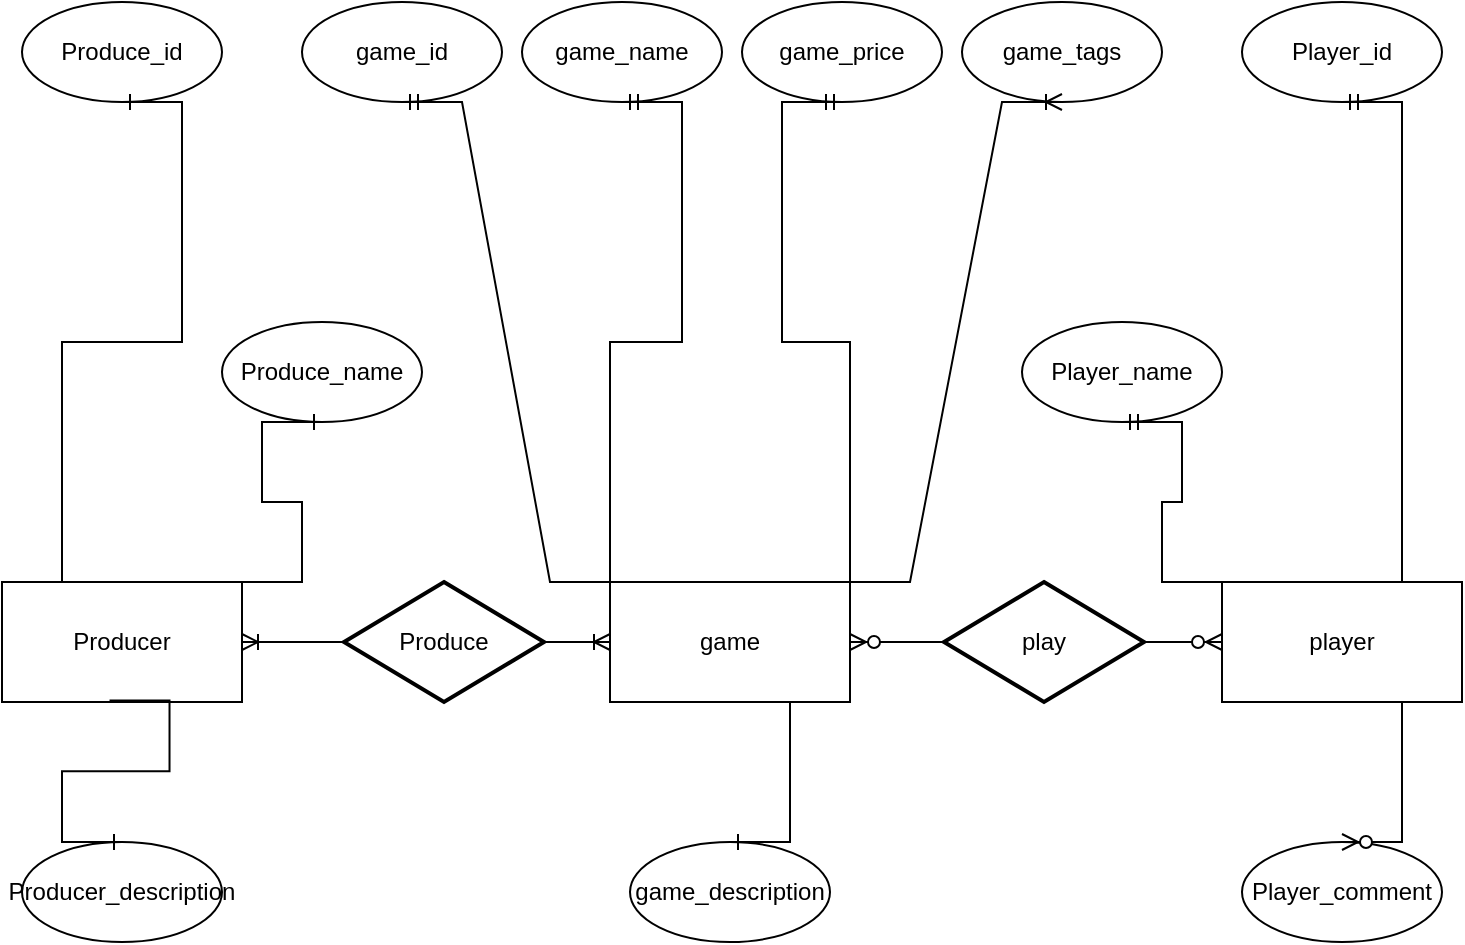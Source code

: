 <mxfile version="21.7.4" type="github">
  <diagram name="第 1 页" id="oKkxI-fKdz2ocC894qj6">
    <mxGraphModel dx="1502" dy="600" grid="1" gridSize="10" guides="1" tooltips="1" connect="1" arrows="1" fold="1" page="1" pageScale="1" pageWidth="827" pageHeight="1169" math="0" shadow="0">
      <root>
        <mxCell id="0" />
        <mxCell id="1" parent="0" />
        <mxCell id="lifC318PrZKDhgt-QXer-1" value="" style="rounded=0;whiteSpace=wrap;html=1;" parent="1" vertex="1">
          <mxGeometry x="49" y="570" width="120" height="60" as="geometry" />
        </mxCell>
        <mxCell id="lifC318PrZKDhgt-QXer-2" value="" style="rounded=0;whiteSpace=wrap;html=1;" parent="1" vertex="1">
          <mxGeometry x="659" y="570" width="120" height="60" as="geometry" />
        </mxCell>
        <mxCell id="lifC318PrZKDhgt-QXer-3" value="" style="rounded=0;whiteSpace=wrap;html=1;" parent="1" vertex="1">
          <mxGeometry x="353" y="570" width="120" height="60" as="geometry" />
        </mxCell>
        <mxCell id="lifC318PrZKDhgt-QXer-7" value="Producer" style="text;html=1;strokeColor=none;fillColor=none;align=center;verticalAlign=middle;whiteSpace=wrap;rounded=0;" parent="1" vertex="1">
          <mxGeometry x="79" y="585" width="60" height="30" as="geometry" />
        </mxCell>
        <mxCell id="lifC318PrZKDhgt-QXer-8" value="game" style="text;html=1;strokeColor=none;fillColor=none;align=center;verticalAlign=middle;whiteSpace=wrap;rounded=0;" parent="1" vertex="1">
          <mxGeometry x="383" y="585" width="60" height="30" as="geometry" />
        </mxCell>
        <mxCell id="lifC318PrZKDhgt-QXer-9" value="player" style="text;html=1;strokeColor=none;fillColor=none;align=center;verticalAlign=middle;whiteSpace=wrap;rounded=0;" parent="1" vertex="1">
          <mxGeometry x="689" y="585" width="60" height="30" as="geometry" />
        </mxCell>
        <mxCell id="lifC318PrZKDhgt-QXer-10" value="" style="ellipse;whiteSpace=wrap;html=1;" parent="1" vertex="1">
          <mxGeometry x="199" y="280" width="100" height="50" as="geometry" />
        </mxCell>
        <mxCell id="lifC318PrZKDhgt-QXer-12" value="game_id" style="text;html=1;strokeColor=none;fillColor=none;align=center;verticalAlign=middle;whiteSpace=wrap;rounded=0;" parent="1" vertex="1">
          <mxGeometry x="219" y="290" width="60" height="30" as="geometry" />
        </mxCell>
        <mxCell id="lifC318PrZKDhgt-QXer-13" value="" style="strokeWidth=2;html=1;shape=mxgraph.flowchart.decision;whiteSpace=wrap;" parent="1" vertex="1">
          <mxGeometry x="220" y="570" width="100" height="60" as="geometry" />
        </mxCell>
        <mxCell id="lifC318PrZKDhgt-QXer-14" value="Produce" style="text;html=1;strokeColor=none;fillColor=none;align=center;verticalAlign=middle;whiteSpace=wrap;rounded=0;" parent="1" vertex="1">
          <mxGeometry x="240" y="585" width="60" height="30" as="geometry" />
        </mxCell>
        <mxCell id="lifC318PrZKDhgt-QXer-16" value="" style="strokeWidth=2;html=1;shape=mxgraph.flowchart.decision;whiteSpace=wrap;" parent="1" vertex="1">
          <mxGeometry x="520" y="570" width="100" height="60" as="geometry" />
        </mxCell>
        <mxCell id="lifC318PrZKDhgt-QXer-15" value="play" style="text;html=1;strokeColor=none;fillColor=none;align=center;verticalAlign=middle;whiteSpace=wrap;rounded=0;" parent="1" vertex="1">
          <mxGeometry x="540" y="585" width="60" height="30" as="geometry" />
        </mxCell>
        <mxCell id="lifC318PrZKDhgt-QXer-17" value="" style="edgeStyle=entityRelationEdgeStyle;fontSize=12;html=1;endArrow=ERoneToMany;rounded=0;exitX=1;exitY=0.5;exitDx=0;exitDy=0;exitPerimeter=0;entryX=0;entryY=0.5;entryDx=0;entryDy=0;" parent="1" source="lifC318PrZKDhgt-QXer-13" target="lifC318PrZKDhgt-QXer-3" edge="1">
          <mxGeometry width="100" height="100" relative="1" as="geometry">
            <mxPoint x="360" y="590" as="sourcePoint" />
            <mxPoint x="460" y="490" as="targetPoint" />
          </mxGeometry>
        </mxCell>
        <mxCell id="lifC318PrZKDhgt-QXer-18" value="" style="edgeStyle=entityRelationEdgeStyle;fontSize=12;html=1;endArrow=ERoneToMany;rounded=0;exitX=0;exitY=0.5;exitDx=0;exitDy=0;exitPerimeter=0;entryX=1;entryY=0.5;entryDx=0;entryDy=0;" parent="1" source="lifC318PrZKDhgt-QXer-13" target="lifC318PrZKDhgt-QXer-1" edge="1">
          <mxGeometry width="100" height="100" relative="1" as="geometry">
            <mxPoint x="360" y="590" as="sourcePoint" />
            <mxPoint x="460" y="490" as="targetPoint" />
          </mxGeometry>
        </mxCell>
        <mxCell id="lifC318PrZKDhgt-QXer-23" value="" style="edgeStyle=entityRelationEdgeStyle;fontSize=12;html=1;endArrow=ERzeroToMany;endFill=1;rounded=0;exitX=1;exitY=0.5;exitDx=0;exitDy=0;exitPerimeter=0;entryX=0;entryY=0.5;entryDx=0;entryDy=0;" parent="1" source="lifC318PrZKDhgt-QXer-16" target="lifC318PrZKDhgt-QXer-2" edge="1">
          <mxGeometry width="100" height="100" relative="1" as="geometry">
            <mxPoint x="360" y="490" as="sourcePoint" />
            <mxPoint x="460" y="390" as="targetPoint" />
          </mxGeometry>
        </mxCell>
        <mxCell id="lifC318PrZKDhgt-QXer-24" value="" style="edgeStyle=entityRelationEdgeStyle;fontSize=12;html=1;endArrow=ERzeroToMany;endFill=1;rounded=0;exitX=0;exitY=0.5;exitDx=0;exitDy=0;exitPerimeter=0;entryX=1;entryY=0.5;entryDx=0;entryDy=0;" parent="1" source="lifC318PrZKDhgt-QXer-16" target="lifC318PrZKDhgt-QXer-3" edge="1">
          <mxGeometry width="100" height="100" relative="1" as="geometry">
            <mxPoint x="360" y="490" as="sourcePoint" />
            <mxPoint x="460" y="390" as="targetPoint" />
          </mxGeometry>
        </mxCell>
        <mxCell id="lifC318PrZKDhgt-QXer-25" value="" style="ellipse;whiteSpace=wrap;html=1;" parent="1" vertex="1">
          <mxGeometry x="309" y="280" width="100" height="50" as="geometry" />
        </mxCell>
        <mxCell id="lifC318PrZKDhgt-QXer-26" value="game_name" style="text;html=1;strokeColor=none;fillColor=none;align=center;verticalAlign=middle;whiteSpace=wrap;rounded=0;" parent="1" vertex="1">
          <mxGeometry x="329" y="290" width="60" height="30" as="geometry" />
        </mxCell>
        <mxCell id="lifC318PrZKDhgt-QXer-28" value="" style="ellipse;whiteSpace=wrap;html=1;" parent="1" vertex="1">
          <mxGeometry x="419" y="280" width="100" height="50" as="geometry" />
        </mxCell>
        <mxCell id="lifC318PrZKDhgt-QXer-29" value="game_price" style="text;html=1;strokeColor=none;fillColor=none;align=center;verticalAlign=middle;whiteSpace=wrap;rounded=0;" parent="1" vertex="1">
          <mxGeometry x="439" y="290" width="60" height="30" as="geometry" />
        </mxCell>
        <mxCell id="lifC318PrZKDhgt-QXer-30" value="" style="ellipse;whiteSpace=wrap;html=1;" parent="1" vertex="1">
          <mxGeometry x="529" y="280" width="100" height="50" as="geometry" />
        </mxCell>
        <mxCell id="lifC318PrZKDhgt-QXer-31" value="game_tags" style="text;html=1;strokeColor=none;fillColor=none;align=center;verticalAlign=middle;whiteSpace=wrap;rounded=0;" parent="1" vertex="1">
          <mxGeometry x="549" y="290" width="60" height="30" as="geometry" />
        </mxCell>
        <mxCell id="lifC318PrZKDhgt-QXer-32" value="" style="edgeStyle=entityRelationEdgeStyle;fontSize=12;html=1;endArrow=ERmandOne;rounded=0;exitX=0.25;exitY=0;exitDx=0;exitDy=0;entryX=0.5;entryY=1;entryDx=0;entryDy=0;" parent="1" source="lifC318PrZKDhgt-QXer-3" target="lifC318PrZKDhgt-QXer-25" edge="1">
          <mxGeometry width="100" height="100" relative="1" as="geometry">
            <mxPoint x="360" y="490" as="sourcePoint" />
            <mxPoint x="360" y="330" as="targetPoint" />
            <Array as="points">
              <mxPoint x="340" y="390" />
              <mxPoint x="390" y="510" />
              <mxPoint x="320" y="390" />
              <mxPoint x="360" y="450" />
              <mxPoint x="400" y="390" />
              <mxPoint x="340" y="460" />
              <mxPoint x="360" y="350" />
              <mxPoint x="380" y="340" />
              <mxPoint x="370" y="380" />
            </Array>
          </mxGeometry>
        </mxCell>
        <mxCell id="lifC318PrZKDhgt-QXer-33" value="" style="edgeStyle=entityRelationEdgeStyle;fontSize=12;html=1;endArrow=ERmandOne;rounded=0;exitX=0;exitY=0;exitDx=0;exitDy=0;entryX=0.5;entryY=1;entryDx=0;entryDy=0;" parent="1" source="lifC318PrZKDhgt-QXer-3" target="lifC318PrZKDhgt-QXer-10" edge="1">
          <mxGeometry width="100" height="100" relative="1" as="geometry">
            <mxPoint x="360" y="390" as="sourcePoint" />
            <mxPoint x="460" y="290" as="targetPoint" />
          </mxGeometry>
        </mxCell>
        <mxCell id="lifC318PrZKDhgt-QXer-36" value="" style="edgeStyle=entityRelationEdgeStyle;fontSize=12;html=1;endArrow=ERmandOne;rounded=0;exitX=0.75;exitY=0;exitDx=0;exitDy=0;entryX=0.5;entryY=1;entryDx=0;entryDy=0;" parent="1" source="lifC318PrZKDhgt-QXer-3" target="lifC318PrZKDhgt-QXer-28" edge="1">
          <mxGeometry width="100" height="100" relative="1" as="geometry">
            <mxPoint x="360" y="390" as="sourcePoint" />
            <mxPoint x="460" y="290" as="targetPoint" />
          </mxGeometry>
        </mxCell>
        <mxCell id="lifC318PrZKDhgt-QXer-37" value="" style="edgeStyle=entityRelationEdgeStyle;fontSize=12;html=1;endArrow=ERoneToMany;rounded=0;exitX=1;exitY=0;exitDx=0;exitDy=0;entryX=0.5;entryY=1;entryDx=0;entryDy=0;" parent="1" source="lifC318PrZKDhgt-QXer-3" target="lifC318PrZKDhgt-QXer-30" edge="1">
          <mxGeometry width="100" height="100" relative="1" as="geometry">
            <mxPoint x="360" y="290" as="sourcePoint" />
            <mxPoint x="460" y="190" as="targetPoint" />
          </mxGeometry>
        </mxCell>
        <mxCell id="lifC318PrZKDhgt-QXer-39" value="" style="ellipse;whiteSpace=wrap;html=1;" parent="1" vertex="1">
          <mxGeometry x="59" y="280" width="100" height="50" as="geometry" />
        </mxCell>
        <mxCell id="lifC318PrZKDhgt-QXer-40" value="Produce_id" style="text;html=1;strokeColor=none;fillColor=none;align=center;verticalAlign=middle;whiteSpace=wrap;rounded=0;" parent="1" vertex="1">
          <mxGeometry x="79" y="290" width="60" height="30" as="geometry" />
        </mxCell>
        <mxCell id="lifC318PrZKDhgt-QXer-41" value="" style="ellipse;whiteSpace=wrap;html=1;" parent="1" vertex="1">
          <mxGeometry x="159" y="440" width="100" height="50" as="geometry" />
        </mxCell>
        <mxCell id="lifC318PrZKDhgt-QXer-42" value="Produce_name" style="text;html=1;strokeColor=none;fillColor=none;align=center;verticalAlign=middle;whiteSpace=wrap;rounded=0;" parent="1" vertex="1">
          <mxGeometry x="179" y="450" width="60" height="30" as="geometry" />
        </mxCell>
        <mxCell id="lifC318PrZKDhgt-QXer-48" value="" style="edgeStyle=entityRelationEdgeStyle;fontSize=12;html=1;endArrow=ERone;endFill=1;rounded=0;entryX=0.5;entryY=1;entryDx=0;entryDy=0;exitX=0.5;exitY=0;exitDx=0;exitDy=0;" parent="1" source="lifC318PrZKDhgt-QXer-1" target="lifC318PrZKDhgt-QXer-39" edge="1">
          <mxGeometry width="100" height="100" relative="1" as="geometry">
            <mxPoint x="79" y="570" as="sourcePoint" />
            <mxPoint x="179" y="470" as="targetPoint" />
            <Array as="points">
              <mxPoint x="99" y="510" />
            </Array>
          </mxGeometry>
        </mxCell>
        <mxCell id="lifC318PrZKDhgt-QXer-49" value="" style="edgeStyle=entityRelationEdgeStyle;fontSize=12;html=1;endArrow=ERone;endFill=1;rounded=0;exitX=1;exitY=0;exitDx=0;exitDy=0;entryX=0.5;entryY=1;entryDx=0;entryDy=0;" parent="1" source="lifC318PrZKDhgt-QXer-1" target="lifC318PrZKDhgt-QXer-41" edge="1">
          <mxGeometry width="100" height="100" relative="1" as="geometry">
            <mxPoint x="360" y="590" as="sourcePoint" />
            <mxPoint x="460" y="490" as="targetPoint" />
          </mxGeometry>
        </mxCell>
        <mxCell id="lifC318PrZKDhgt-QXer-50" value="" style="ellipse;whiteSpace=wrap;html=1;" parent="1" vertex="1">
          <mxGeometry x="559" y="440" width="100" height="50" as="geometry" />
        </mxCell>
        <mxCell id="lifC318PrZKDhgt-QXer-51" value="Player_name" style="text;html=1;strokeColor=none;fillColor=none;align=center;verticalAlign=middle;whiteSpace=wrap;rounded=0;" parent="1" vertex="1">
          <mxGeometry x="579" y="450" width="60" height="30" as="geometry" />
        </mxCell>
        <mxCell id="lifC318PrZKDhgt-QXer-52" value="" style="ellipse;whiteSpace=wrap;html=1;" parent="1" vertex="1">
          <mxGeometry x="669" y="280" width="100" height="50" as="geometry" />
        </mxCell>
        <mxCell id="lifC318PrZKDhgt-QXer-53" value="Player_id" style="text;html=1;strokeColor=none;fillColor=none;align=center;verticalAlign=middle;whiteSpace=wrap;rounded=0;" parent="1" vertex="1">
          <mxGeometry x="689" y="290" width="60" height="30" as="geometry" />
        </mxCell>
        <mxCell id="lifC318PrZKDhgt-QXer-54" value="" style="edgeStyle=entityRelationEdgeStyle;fontSize=12;html=1;endArrow=ERmandOne;rounded=0;entryX=0.5;entryY=1;entryDx=0;entryDy=0;exitX=0.5;exitY=0;exitDx=0;exitDy=0;" parent="1" source="lifC318PrZKDhgt-QXer-2" target="lifC318PrZKDhgt-QXer-52" edge="1">
          <mxGeometry width="100" height="100" relative="1" as="geometry">
            <mxPoint x="360" y="590" as="sourcePoint" />
            <mxPoint x="460" y="490" as="targetPoint" />
          </mxGeometry>
        </mxCell>
        <mxCell id="lifC318PrZKDhgt-QXer-55" value="" style="edgeStyle=entityRelationEdgeStyle;fontSize=12;html=1;endArrow=ERmandOne;rounded=0;entryX=0.5;entryY=1;entryDx=0;entryDy=0;exitX=0;exitY=0;exitDx=0;exitDy=0;" parent="1" source="lifC318PrZKDhgt-QXer-2" target="lifC318PrZKDhgt-QXer-50" edge="1">
          <mxGeometry width="100" height="100" relative="1" as="geometry">
            <mxPoint x="729" y="580" as="sourcePoint" />
            <mxPoint x="729" y="340" as="targetPoint" />
          </mxGeometry>
        </mxCell>
        <mxCell id="zidqJ_piuQlm2H2vpXmz-1" value="" style="ellipse;whiteSpace=wrap;html=1;" vertex="1" parent="1">
          <mxGeometry x="363" y="700" width="100" height="50" as="geometry" />
        </mxCell>
        <mxCell id="zidqJ_piuQlm2H2vpXmz-2" value="game_description" style="text;html=1;strokeColor=none;fillColor=none;align=center;verticalAlign=middle;whiteSpace=wrap;rounded=0;" vertex="1" parent="1">
          <mxGeometry x="383" y="710" width="60" height="30" as="geometry" />
        </mxCell>
        <mxCell id="zidqJ_piuQlm2H2vpXmz-3" value="" style="edgeStyle=entityRelationEdgeStyle;fontSize=12;html=1;endArrow=ERone;endFill=1;rounded=0;exitX=0.5;exitY=1;exitDx=0;exitDy=0;entryX=0.5;entryY=0;entryDx=0;entryDy=0;" edge="1" parent="1" source="lifC318PrZKDhgt-QXer-3" target="zidqJ_piuQlm2H2vpXmz-1">
          <mxGeometry width="100" height="100" relative="1" as="geometry">
            <mxPoint x="360" y="540" as="sourcePoint" />
            <mxPoint x="460" y="440" as="targetPoint" />
          </mxGeometry>
        </mxCell>
        <mxCell id="zidqJ_piuQlm2H2vpXmz-4" value="" style="ellipse;whiteSpace=wrap;html=1;" vertex="1" parent="1">
          <mxGeometry x="59" y="700" width="100" height="50" as="geometry" />
        </mxCell>
        <mxCell id="zidqJ_piuQlm2H2vpXmz-5" value="Producer_description" style="text;html=1;strokeColor=none;fillColor=none;align=center;verticalAlign=middle;whiteSpace=wrap;rounded=0;" vertex="1" parent="1">
          <mxGeometry x="79" y="710" width="60" height="30" as="geometry" />
        </mxCell>
        <mxCell id="zidqJ_piuQlm2H2vpXmz-6" value="" style="edgeStyle=entityRelationEdgeStyle;fontSize=12;html=1;endArrow=ERone;endFill=1;rounded=0;exitX=0.448;exitY=0.987;exitDx=0;exitDy=0;exitPerimeter=0;entryX=0.5;entryY=0;entryDx=0;entryDy=0;" edge="1" parent="1" source="lifC318PrZKDhgt-QXer-1" target="zidqJ_piuQlm2H2vpXmz-4">
          <mxGeometry width="100" height="100" relative="1" as="geometry">
            <mxPoint x="360" y="740" as="sourcePoint" />
            <mxPoint x="210" y="690" as="targetPoint" />
          </mxGeometry>
        </mxCell>
        <mxCell id="zidqJ_piuQlm2H2vpXmz-8" value="" style="ellipse;whiteSpace=wrap;html=1;" vertex="1" parent="1">
          <mxGeometry x="669" y="700" width="100" height="50" as="geometry" />
        </mxCell>
        <mxCell id="zidqJ_piuQlm2H2vpXmz-9" value="Player_comment" style="text;html=1;strokeColor=none;fillColor=none;align=center;verticalAlign=middle;whiteSpace=wrap;rounded=0;" vertex="1" parent="1">
          <mxGeometry x="689" y="710" width="60" height="30" as="geometry" />
        </mxCell>
        <mxCell id="zidqJ_piuQlm2H2vpXmz-10" value="" style="edgeStyle=entityRelationEdgeStyle;fontSize=12;html=1;endArrow=ERzeroToMany;endFill=1;rounded=0;exitX=0.5;exitY=1;exitDx=0;exitDy=0;entryX=0.5;entryY=0;entryDx=0;entryDy=0;" edge="1" parent="1" source="lifC318PrZKDhgt-QXer-2" target="zidqJ_piuQlm2H2vpXmz-8">
          <mxGeometry width="100" height="100" relative="1" as="geometry">
            <mxPoint x="360" y="540" as="sourcePoint" />
            <mxPoint x="460" y="440" as="targetPoint" />
          </mxGeometry>
        </mxCell>
      </root>
    </mxGraphModel>
  </diagram>
</mxfile>
